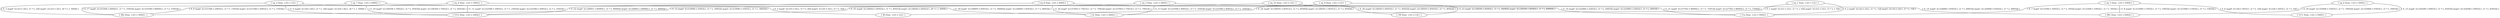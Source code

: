digraph G{
    ratio="fill"
    node[shape="ellipse"]
    IR2 [label="{ IR2 Dom: {{[1:1:500]}} }"]
    IL [label="{ IL Dom: {{[1:1:500]}} }"]
    UC1 [label="{ UC1 Dom: {{[1:1:500]}} }"]
    Ua [label="{ Ua Dom: {{[1:1:500]}} }"]
    IR1 [label="{ IR1 Dom: {{[1:1:500]}} }"]
    UC2 [label="{ UC2 Dom: {{[1:1:500]}} }"]
    VR [label="{ VR Dom: {{[1:1:1]}} }"]
    IR [label="{ IR Dom: {{[1:1:1]}} }"]
    eq_1 [label="{ eq_1 Dom: {{[1:1:1]}} }"]
    eq_2 [label="{ eq_2 Dom: {{[1:1:1]}} }"]
    eq_3 [label="{ eq_3 Dom: {{[1:1:500]}} }"]
    eq_4 [label="{ eq_4 Dom: {{[1:1:500]}} }"]
    eq_5 [label="{ eq_5 Dom: {{[1:1:500]}} }"]
    eq_6 [label="{ eq_6 Dom: {{[1:1:500]}} }"]
    eq_7 [label="{ eq_7 Dom: {{[1:1:499]}} }"]
    eq_8 [label="{ eq_8 Dom: {{[1:1:499]}} }"]
    eq_9 [label="{ eq_9 Dom: {{[1:1:1]}} }"]
    eq_10 [label="{ eq_10 Dom: {{[1:1:1]}} }"]
    
eq_1 -> IL [label="{ E_1 mapF: [({{[1:1:1]}}, [1 * x + 0])] mapU: [({{[1:1:1]}}, [1 * x + 0])] }", arrowhead="none"]
    eq_1 -> Ua [label="{ E_2 mapF: [({{[2:1:2]}}, [1 * x -1])] mapU: [({{[2:1:2]}}, [1 * x -1])] }", arrowhead="none"]
    eq_2 -> IR2 [label="{ E_3 mapF: [({{[3:1:3]}}, [1 * x -2])] mapU: [({{[3:1:3]}}, [0 * x + 500])] }", arrowhead="none"]
    eq_2 -> UC2 [label="{ E_4 mapF: [({{[4:1:4]}}, [1 * x -3])] mapU: [({{[4:1:4]}}, [0 * x + 500])] }", arrowhead="none"]
    eq_2 -> IR [label="{ E_5 mapF: [({{[5:1:5]}}, [1 * x -4])] mapU: [({{[5:1:5]}}, [1 * x -4])] }", arrowhead="none"]
    eq_3 -> UC1 [label="{ E_6 mapF: [({{[6:1:505]}}, [1 * x -5])] mapU: [({{[6:1:505]}}, [1 * x -5])] }", arrowhead="none"]
    eq_3 -> Ua [label="{ E_7 mapF: [({{[506:1:1005]}}, [1 * x -505])] mapU: [({{[506:1:1005]}}, [1 * x -505])] }", arrowhead="none"]
    eq_3 -> IR1 [label="{ E_8 mapF: [({{[1006:1:1505]}}, [1 * x -1005])] mapU: [({{[1006:1:1505]}}, [1 * x -1005])] }", arrowhead="none"]
    eq_4 -> IR2 [label="{ E_9 mapF: [({{[1506:1:2005]}}, [1 * x -1505])] mapU: [({{[1506:1:2005]}}, [1 * x -1505])] }", arrowhead="none"]
    eq_4 -> Ua [label="{ E_10 mapF: [({{[2006:1:2505]}}, [1 * x -2005])] mapU: [({{[2006:1:2505]}}, [1 * x -2005])] }", arrowhead="none"]
    eq_4 -> UC2 [label="{ E_11 mapF: [({{[2506:1:3005]}}, [1 * x -2505])] mapU: [({{[2506:1:3005]}}, [1 * x -2505])] }", arrowhead="none"]
    eq_5 -> IR2 [label="{ E_12 mapF: [({{[3006:1:3505]}}, [1 * x -3005])] mapU: [({{[3006:1:3505]}}, [1 * x -3005])] }", arrowhead="none"]
    eq_5 -> IL [label="{ E_13 mapF: [({{[3506:1:4005]}}, [1 * x -3505])] mapU: [({{[3506:1:4005]}}, [1 * x -3505])] }", arrowhead="none"]
    eq_5 -> IR1 [label="{ E_14 mapF: [({{[4006:1:4505]}}, [1 * x -4005])] mapU: [({{[4006:1:4505]}}, [1 * x -4005])] }", arrowhead="none"]
    eq_6 -> UC1 [label="{ E_15 mapF: [({{[4506:1:5005]}}, [1 * x -4505])] mapU: [({{[4506:1:5005]}}, [1 * x -4505])] }", arrowhead="none"]
    eq_6 -> IR1 [label="{ E_16 mapF: [({{[5006:1:5505]}}, [1 * x -5005])] mapU: [({{[5006:1:5505]}}, [1 * x -5005])] }", arrowhead="none"]
    eq_7 -> IR2 [label="{ E_17 mapF: [({{[5506:1:6004]}}, [1 * x -5505])] mapU: [({{[5506:1:6004]}}, [1 * x -5505])] }", arrowhead="none"]
    eq_7 -> IL [label="{ E_18 mapF: [({{[6005:1:6503]}}, [1 * x -6004])] mapU: [({{[6005:1:6503]}}, [1 * x -6003])] }", arrowhead="none"]
    eq_7 -> UC2 [label="{ E_19 mapF: [({{[6504:1:7002]}}, [1 * x -6503])] mapU: [({{[6504:1:7002]}}, [1 * x -6503])] }", arrowhead="none"]
    eq_8 -> IL [label="{ E_20 mapF: [({{[7003:1:7501]}}, [1 * x -7002])] mapU: [({{[7003:1:7501]}}, [1 * x -7001])] }", arrowhead="none"]
    eq_8 -> Ua [label="{ E_21 mapF: [({{[7502:1:8000]}}, [1 * x -7501])] mapU: [({{[7502:1:8000]}}, [1 * x -7500])] }", arrowhead="none"]
    eq_8 -> UC2 [label="{ E_22 mapF: [({{[8001:1:8499]}}, [1 * x -8000])] mapU: [({{[8001:1:8499]}}, [1 * x -8000])] }", arrowhead="none"]
    eq_9 -> VR [label="{ E_23 mapF: [({{[8500:1:8500]}}, [1 * x -8499])] mapU: [({{[8500:1:8500]}}, [1 * x -8499])] }", arrowhead="none"]
    eq_9 -> IR [label="{ E_24 mapF: [({{[8501:1:8501]}}, [1 * x -8500])] mapU: [({{[8501:1:8501]}}, [1 * x -8500])] }", arrowhead="none"]
    eq_10 -> UC2 [label="{ E_25 mapF: [({{[8502:1:8502]}}, [1 * x -8501])] mapU: [({{[8502:1:8502]}}, [0 * x + 500])] }", arrowhead="none"]
    eq_10 -> VR [label="{ E_26 mapF: [({{[8503:1:8503]}}, [1 * x -8502])] mapU: [({{[8503:1:8503]}}, [1 * x -8502])] }", arrowhead="none"]
    
}
